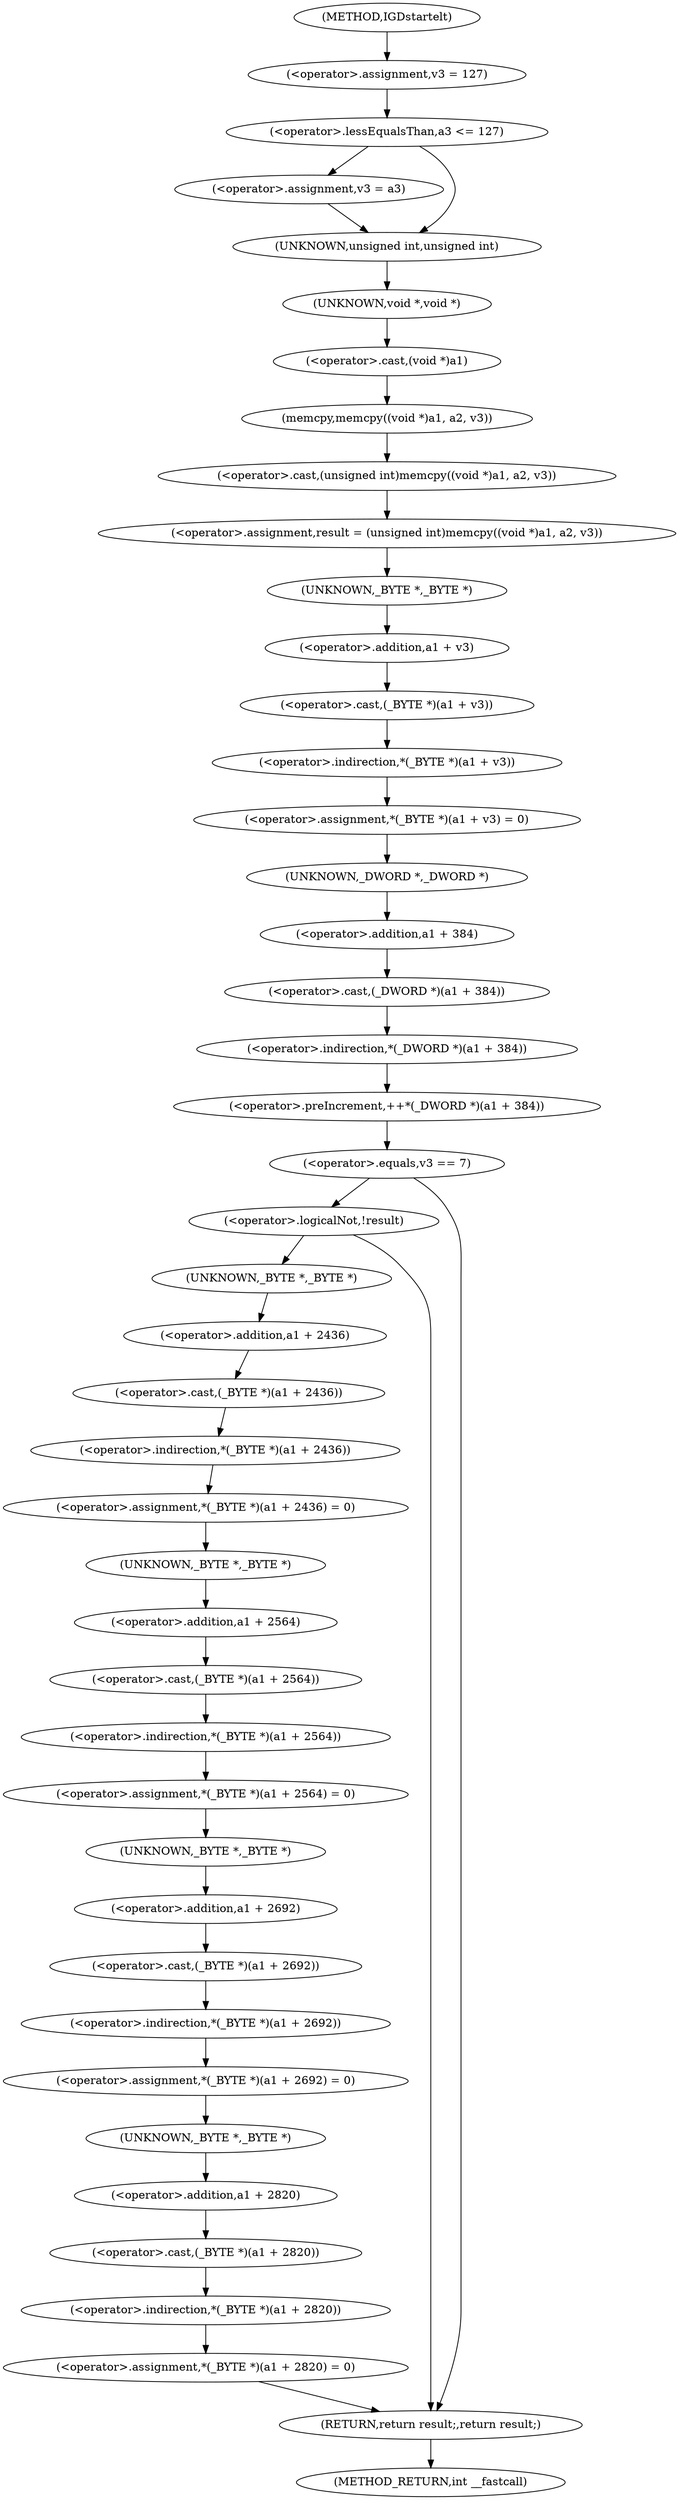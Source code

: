 digraph IGDstartelt {  
"1000110" [label = "(<operator>.assignment,v3 = 127)" ]
"1000114" [label = "(<operator>.lessEqualsThan,a3 <= 127)" ]
"1000117" [label = "(<operator>.assignment,v3 = a3)" ]
"1000120" [label = "(<operator>.assignment,result = (unsigned int)memcpy((void *)a1, a2, v3))" ]
"1000122" [label = "(<operator>.cast,(unsigned int)memcpy((void *)a1, a2, v3))" ]
"1000123" [label = "(UNKNOWN,unsigned int,unsigned int)" ]
"1000124" [label = "(memcpy,memcpy((void *)a1, a2, v3))" ]
"1000125" [label = "(<operator>.cast,(void *)a1)" ]
"1000126" [label = "(UNKNOWN,void *,void *)" ]
"1000130" [label = "(<operator>.assignment,*(_BYTE *)(a1 + v3) = 0)" ]
"1000131" [label = "(<operator>.indirection,*(_BYTE *)(a1 + v3))" ]
"1000132" [label = "(<operator>.cast,(_BYTE *)(a1 + v3))" ]
"1000133" [label = "(UNKNOWN,_BYTE *,_BYTE *)" ]
"1000134" [label = "(<operator>.addition,a1 + v3)" ]
"1000138" [label = "(<operator>.preIncrement,++*(_DWORD *)(a1 + 384))" ]
"1000139" [label = "(<operator>.indirection,*(_DWORD *)(a1 + 384))" ]
"1000140" [label = "(<operator>.cast,(_DWORD *)(a1 + 384))" ]
"1000141" [label = "(UNKNOWN,_DWORD *,_DWORD *)" ]
"1000142" [label = "(<operator>.addition,a1 + 384)" ]
"1000146" [label = "(<operator>.equals,v3 == 7)" ]
"1000151" [label = "(<operator>.logicalNot,!result)" ]
"1000154" [label = "(<operator>.assignment,*(_BYTE *)(a1 + 2436) = 0)" ]
"1000155" [label = "(<operator>.indirection,*(_BYTE *)(a1 + 2436))" ]
"1000156" [label = "(<operator>.cast,(_BYTE *)(a1 + 2436))" ]
"1000157" [label = "(UNKNOWN,_BYTE *,_BYTE *)" ]
"1000158" [label = "(<operator>.addition,a1 + 2436)" ]
"1000162" [label = "(<operator>.assignment,*(_BYTE *)(a1 + 2564) = 0)" ]
"1000163" [label = "(<operator>.indirection,*(_BYTE *)(a1 + 2564))" ]
"1000164" [label = "(<operator>.cast,(_BYTE *)(a1 + 2564))" ]
"1000165" [label = "(UNKNOWN,_BYTE *,_BYTE *)" ]
"1000166" [label = "(<operator>.addition,a1 + 2564)" ]
"1000170" [label = "(<operator>.assignment,*(_BYTE *)(a1 + 2692) = 0)" ]
"1000171" [label = "(<operator>.indirection,*(_BYTE *)(a1 + 2692))" ]
"1000172" [label = "(<operator>.cast,(_BYTE *)(a1 + 2692))" ]
"1000173" [label = "(UNKNOWN,_BYTE *,_BYTE *)" ]
"1000174" [label = "(<operator>.addition,a1 + 2692)" ]
"1000178" [label = "(<operator>.assignment,*(_BYTE *)(a1 + 2820) = 0)" ]
"1000179" [label = "(<operator>.indirection,*(_BYTE *)(a1 + 2820))" ]
"1000180" [label = "(<operator>.cast,(_BYTE *)(a1 + 2820))" ]
"1000181" [label = "(UNKNOWN,_BYTE *,_BYTE *)" ]
"1000182" [label = "(<operator>.addition,a1 + 2820)" ]
"1000186" [label = "(RETURN,return result;,return result;)" ]
"1000103" [label = "(METHOD,IGDstartelt)" ]
"1000188" [label = "(METHOD_RETURN,int __fastcall)" ]
  "1000110" -> "1000114" 
  "1000114" -> "1000117" 
  "1000114" -> "1000123" 
  "1000117" -> "1000123" 
  "1000120" -> "1000133" 
  "1000122" -> "1000120" 
  "1000123" -> "1000126" 
  "1000124" -> "1000122" 
  "1000125" -> "1000124" 
  "1000126" -> "1000125" 
  "1000130" -> "1000141" 
  "1000131" -> "1000130" 
  "1000132" -> "1000131" 
  "1000133" -> "1000134" 
  "1000134" -> "1000132" 
  "1000138" -> "1000146" 
  "1000139" -> "1000138" 
  "1000140" -> "1000139" 
  "1000141" -> "1000142" 
  "1000142" -> "1000140" 
  "1000146" -> "1000151" 
  "1000146" -> "1000186" 
  "1000151" -> "1000157" 
  "1000151" -> "1000186" 
  "1000154" -> "1000165" 
  "1000155" -> "1000154" 
  "1000156" -> "1000155" 
  "1000157" -> "1000158" 
  "1000158" -> "1000156" 
  "1000162" -> "1000173" 
  "1000163" -> "1000162" 
  "1000164" -> "1000163" 
  "1000165" -> "1000166" 
  "1000166" -> "1000164" 
  "1000170" -> "1000181" 
  "1000171" -> "1000170" 
  "1000172" -> "1000171" 
  "1000173" -> "1000174" 
  "1000174" -> "1000172" 
  "1000178" -> "1000186" 
  "1000179" -> "1000178" 
  "1000180" -> "1000179" 
  "1000181" -> "1000182" 
  "1000182" -> "1000180" 
  "1000186" -> "1000188" 
  "1000103" -> "1000110" 
}
